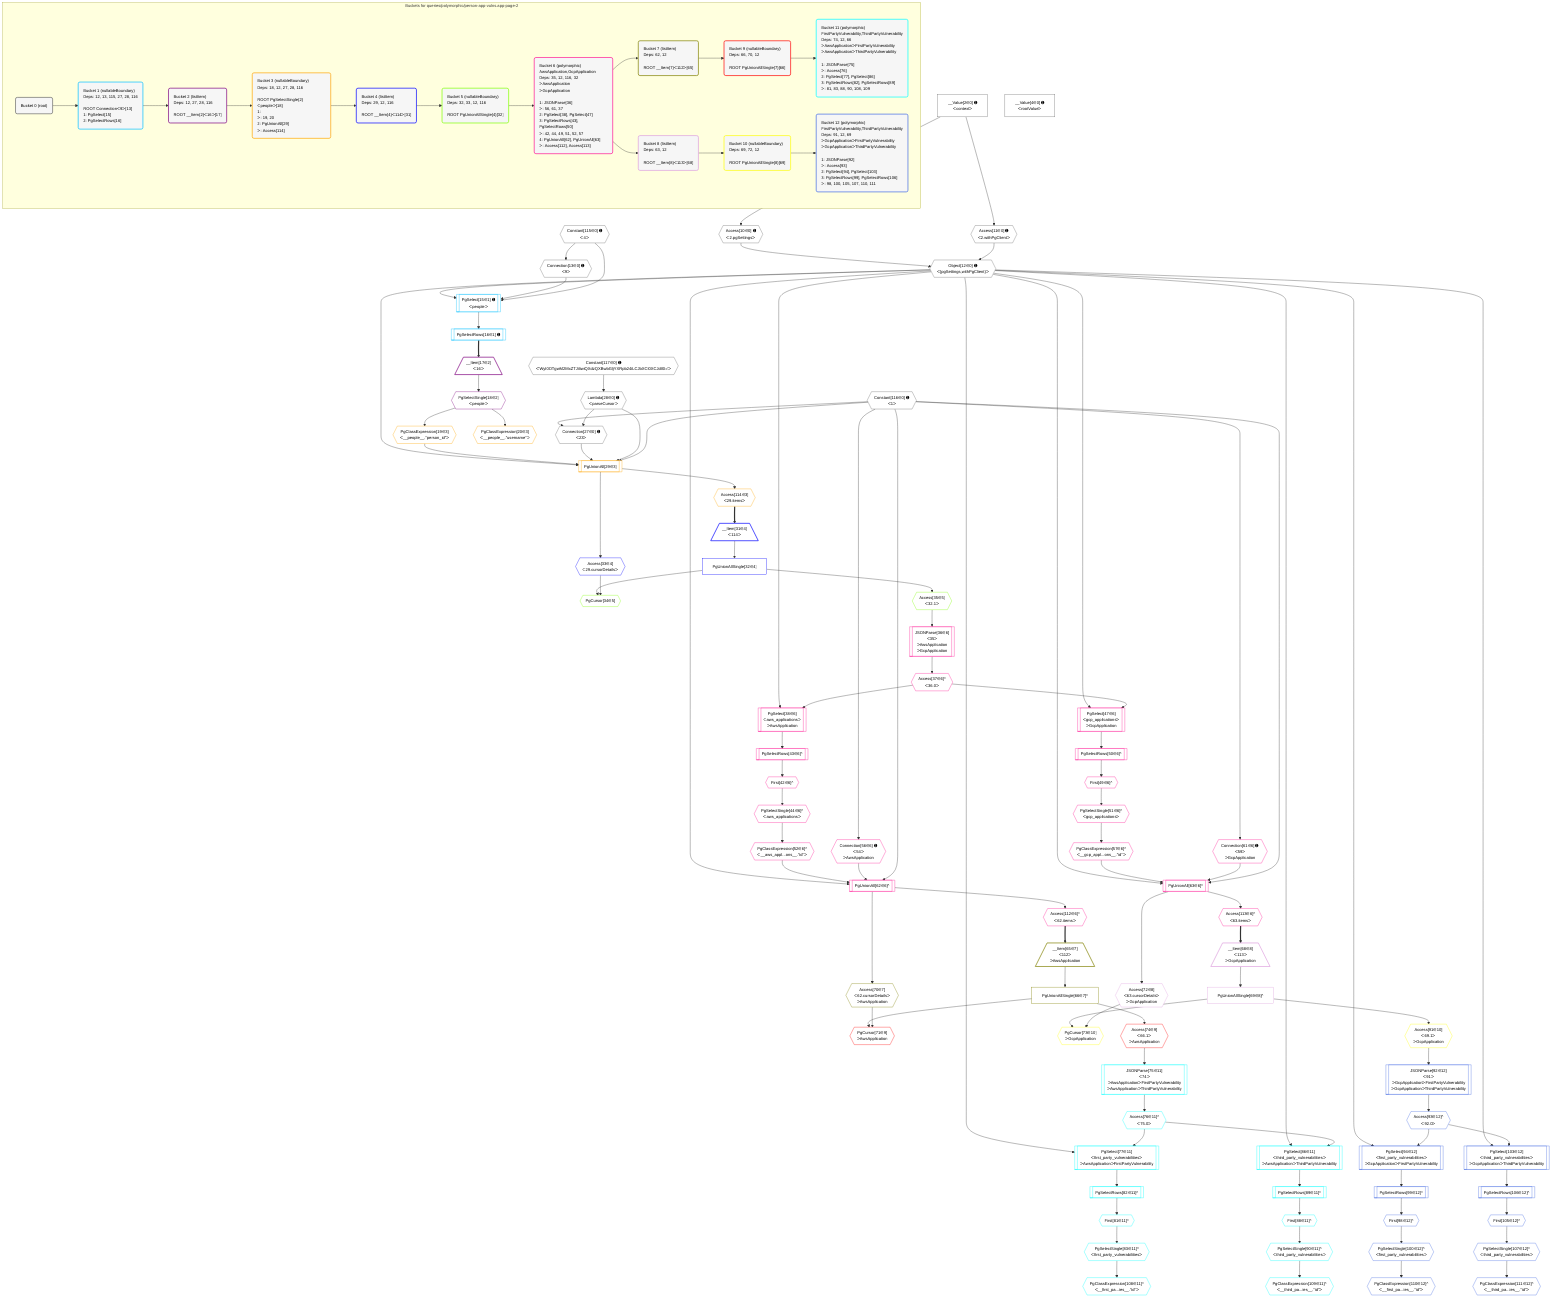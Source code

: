 %%{init: {'themeVariables': { 'fontSize': '12px'}}}%%
graph TD
    classDef path fill:#eee,stroke:#000,color:#000
    classDef plan fill:#fff,stroke-width:1px,color:#000
    classDef itemplan fill:#fff,stroke-width:2px,color:#000
    classDef unbatchedplan fill:#dff,stroke-width:1px,color:#000
    classDef sideeffectplan fill:#fcc,stroke-width:2px,color:#000
    classDef bucket fill:#f6f6f6,color:#000,stroke-width:2px,text-align:left

    subgraph "Buckets for queries/polymorphic/person-app-vulns.app-page-2"
    Bucket0("Bucket 0 (root)"):::bucket
    Bucket1("Bucket 1 (nullableBoundary)<br />Deps: 12, 13, 115, 27, 28, 116<br /><br />ROOT Connectionᐸ9ᐳ[13]<br />1: PgSelect[15]<br />2: PgSelectRows[16]"):::bucket
    Bucket2("Bucket 2 (listItem)<br />Deps: 12, 27, 28, 116<br /><br />ROOT __Item{2}ᐸ16ᐳ[17]"):::bucket
    Bucket3("Bucket 3 (nullableBoundary)<br />Deps: 18, 12, 27, 28, 116<br /><br />ROOT PgSelectSingle{2}ᐸpeopleᐳ[18]<br />1: <br />ᐳ: 19, 20<br />2: PgUnionAll[29]<br />ᐳ: Access[114]"):::bucket
    Bucket4("Bucket 4 (listItem)<br />Deps: 29, 12, 116<br /><br />ROOT __Item{4}ᐸ114ᐳ[31]"):::bucket
    Bucket5("Bucket 5 (nullableBoundary)<br />Deps: 32, 33, 12, 116<br /><br />ROOT PgUnionAllSingle{4}[32]"):::bucket
    Bucket6("Bucket 6 (polymorphic)<br />AwsApplication,GcpApplication<br />Deps: 35, 12, 116, 32<br />ᐳAwsApplication<br />ᐳGcpApplication<br /><br />1: JSONParse[36]<br />ᐳ: 56, 61, 37<br />2: PgSelect[38], PgSelect[47]<br />3: PgSelectRows[43], PgSelectRows[50]<br />ᐳ: 42, 44, 49, 51, 52, 57<br />4: PgUnionAll[62], PgUnionAll[63]<br />ᐳ: Access[112], Access[113]"):::bucket
    Bucket7("Bucket 7 (listItem)<br />Deps: 62, 12<br /><br />ROOT __Item{7}ᐸ112ᐳ[65]"):::bucket
    Bucket8("Bucket 8 (listItem)<br />Deps: 63, 12<br /><br />ROOT __Item{8}ᐸ113ᐳ[68]"):::bucket
    Bucket9("Bucket 9 (nullableBoundary)<br />Deps: 66, 70, 12<br /><br />ROOT PgUnionAllSingle{7}[66]"):::bucket
    Bucket10("Bucket 10 (nullableBoundary)<br />Deps: 69, 72, 12<br /><br />ROOT PgUnionAllSingle{8}[69]"):::bucket
    Bucket11("Bucket 11 (polymorphic)<br />FirstPartyVulnerability,ThirdPartyVulnerability<br />Deps: 74, 12, 66<br />ᐳAwsApplicationᐳFirstPartyVulnerability<br />ᐳAwsApplicationᐳThirdPartyVulnerability<br /><br />1: JSONParse[75]<br />ᐳ: Access[76]<br />2: PgSelect[77], PgSelect[86]<br />3: PgSelectRows[82], PgSelectRows[89]<br />ᐳ: 81, 83, 88, 90, 108, 109"):::bucket
    Bucket12("Bucket 12 (polymorphic)<br />FirstPartyVulnerability,ThirdPartyVulnerability<br />Deps: 91, 12, 69<br />ᐳGcpApplicationᐳFirstPartyVulnerability<br />ᐳGcpApplicationᐳThirdPartyVulnerability<br /><br />1: JSONParse[92]<br />ᐳ: Access[93]<br />2: PgSelect[94], PgSelect[103]<br />3: PgSelectRows[99], PgSelectRows[106]<br />ᐳ: 98, 100, 105, 107, 110, 111"):::bucket
    end
    Bucket0 --> Bucket1
    Bucket1 --> Bucket2
    Bucket2 --> Bucket3
    Bucket3 --> Bucket4
    Bucket4 --> Bucket5
    Bucket5 --> Bucket6
    Bucket6 --> Bucket7 & Bucket8
    Bucket7 --> Bucket9
    Bucket8 --> Bucket10
    Bucket9 --> Bucket11
    Bucket10 --> Bucket12

    %% plan dependencies
    Object12{{"Object[12∈0] ➊<br />ᐸ{pgSettings,withPgClient}ᐳ"}}:::plan
    Access10{{"Access[10∈0] ➊<br />ᐸ2.pgSettingsᐳ"}}:::plan
    Access11{{"Access[11∈0] ➊<br />ᐸ2.withPgClientᐳ"}}:::plan
    Access10 & Access11 --> Object12
    Connection27{{"Connection[27∈0] ➊<br />ᐸ23ᐳ"}}:::plan
    Constant116{{"Constant[116∈0] ➊<br />ᐸ1ᐳ"}}:::plan
    Lambda28{{"Lambda[28∈0] ➊<br />ᐸparseCursorᐳ"}}:::plan
    Constant116 & Lambda28 --> Connection27
    __Value2["__Value[2∈0] ➊<br />ᐸcontextᐳ"]:::plan
    __Value2 --> Access10
    __Value2 --> Access11
    Connection13{{"Connection[13∈0] ➊<br />ᐸ9ᐳ"}}:::plan
    Constant115{{"Constant[115∈0] ➊<br />ᐸ4ᐳ"}}:::plan
    Constant115 --> Connection13
    Constant117{{"Constant[117∈0] ➊<br />ᐸ'WyI0OTgwM2MxZTJiIiwiQXdzQXBwbGljYXRpb24iLCJbXCI0XCJdIl0='ᐳ"}}:::plan
    Constant117 --> Lambda28
    __Value4["__Value[4∈0] ➊<br />ᐸrootValueᐳ"]:::plan
    PgSelect15[["PgSelect[15∈1] ➊<br />ᐸpeopleᐳ"]]:::plan
    Object12 & Connection13 & Constant115 --> PgSelect15
    PgSelectRows16[["PgSelectRows[16∈1] ➊"]]:::plan
    PgSelect15 --> PgSelectRows16
    __Item17[/"__Item[17∈2]<br />ᐸ16ᐳ"\]:::itemplan
    PgSelectRows16 ==> __Item17
    PgSelectSingle18{{"PgSelectSingle[18∈2]<br />ᐸpeopleᐳ"}}:::plan
    __Item17 --> PgSelectSingle18
    PgUnionAll29[["PgUnionAll[29∈3]"]]:::plan
    PgClassExpression19{{"PgClassExpression[19∈3]<br />ᐸ__people__.”person_id”ᐳ"}}:::plan
    Object12 & PgClassExpression19 & Connection27 & Lambda28 & Constant116 --> PgUnionAll29
    PgSelectSingle18 --> PgClassExpression19
    PgClassExpression20{{"PgClassExpression[20∈3]<br />ᐸ__people__.”username”ᐳ"}}:::plan
    PgSelectSingle18 --> PgClassExpression20
    Access114{{"Access[114∈3]<br />ᐸ29.itemsᐳ"}}:::plan
    PgUnionAll29 --> Access114
    __Item31[/"__Item[31∈4]<br />ᐸ114ᐳ"\]:::itemplan
    Access114 ==> __Item31
    PgUnionAllSingle32["PgUnionAllSingle[32∈4]"]:::plan
    __Item31 --> PgUnionAllSingle32
    Access33{{"Access[33∈4]<br />ᐸ29.cursorDetailsᐳ"}}:::plan
    PgUnionAll29 --> Access33
    PgCursor34{{"PgCursor[34∈5]"}}:::plan
    PgUnionAllSingle32 & Access33 --> PgCursor34
    Access35{{"Access[35∈5]<br />ᐸ32.1ᐳ"}}:::plan
    PgUnionAllSingle32 --> Access35
    PgUnionAll62[["PgUnionAll[62∈6]^"]]:::plan
    PgClassExpression52{{"PgClassExpression[52∈6]^<br />ᐸ__aws_appl...ons__.”id”ᐳ"}}:::plan
    Connection56{{"Connection[56∈6] ➊<br />ᐸ54ᐳ<br />ᐳAwsApplication"}}:::plan
    Object12 & PgClassExpression52 & Connection56 & Constant116 --> PgUnionAll62
    PgUnionAll63[["PgUnionAll[63∈6]^"]]:::plan
    PgClassExpression57{{"PgClassExpression[57∈6]^<br />ᐸ__gcp_appl...ons__.”id”ᐳ"}}:::plan
    Connection61{{"Connection[61∈6] ➊<br />ᐸ59ᐳ<br />ᐳGcpApplication"}}:::plan
    Object12 & PgClassExpression57 & Connection61 & Constant116 --> PgUnionAll63
    PgSelect38[["PgSelect[38∈6]<br />ᐸaws_applicationsᐳ<br />ᐳAwsApplication"]]:::plan
    Access37{{"Access[37∈6]^<br />ᐸ36.0ᐳ"}}:::plan
    Object12 & Access37 --> PgSelect38
    PgSelect47[["PgSelect[47∈6]<br />ᐸgcp_applicationsᐳ<br />ᐳGcpApplication"]]:::plan
    Object12 & Access37 --> PgSelect47
    JSONParse36[["JSONParse[36∈6]<br />ᐸ35ᐳ<br />ᐳAwsApplication<br />ᐳGcpApplication"]]:::plan
    Access35 --> JSONParse36
    JSONParse36 --> Access37
    First42{{"First[42∈6]^"}}:::plan
    PgSelectRows43[["PgSelectRows[43∈6]^"]]:::plan
    PgSelectRows43 --> First42
    PgSelect38 --> PgSelectRows43
    PgSelectSingle44{{"PgSelectSingle[44∈6]^<br />ᐸaws_applicationsᐳ"}}:::plan
    First42 --> PgSelectSingle44
    First49{{"First[49∈6]^"}}:::plan
    PgSelectRows50[["PgSelectRows[50∈6]^"]]:::plan
    PgSelectRows50 --> First49
    PgSelect47 --> PgSelectRows50
    PgSelectSingle51{{"PgSelectSingle[51∈6]^<br />ᐸgcp_applicationsᐳ"}}:::plan
    First49 --> PgSelectSingle51
    PgSelectSingle44 --> PgClassExpression52
    Constant116 --> Connection56
    PgSelectSingle51 --> PgClassExpression57
    Constant116 --> Connection61
    Access112{{"Access[112∈6]^<br />ᐸ62.itemsᐳ"}}:::plan
    PgUnionAll62 --> Access112
    Access113{{"Access[113∈6]^<br />ᐸ63.itemsᐳ"}}:::plan
    PgUnionAll63 --> Access113
    __Item65[/"__Item[65∈7]<br />ᐸ112ᐳ<br />ᐳAwsApplication"\]:::itemplan
    Access112 ==> __Item65
    PgUnionAllSingle66["PgUnionAllSingle[66∈7]^"]:::plan
    __Item65 --> PgUnionAllSingle66
    Access70{{"Access[70∈7]<br />ᐸ62.cursorDetailsᐳ<br />ᐳAwsApplication"}}:::plan
    PgUnionAll62 --> Access70
    PgCursor71{{"PgCursor[71∈9]<br />ᐳAwsApplication"}}:::plan
    PgUnionAllSingle66 & Access70 --> PgCursor71
    Access74{{"Access[74∈9]<br />ᐸ66.1ᐳ<br />ᐳAwsApplication"}}:::plan
    PgUnionAllSingle66 --> Access74
    PgSelect77[["PgSelect[77∈11]<br />ᐸfirst_party_vulnerabilitiesᐳ<br />ᐳAwsApplicationᐳFirstPartyVulnerability"]]:::plan
    Access76{{"Access[76∈11]^<br />ᐸ75.0ᐳ"}}:::plan
    Object12 & Access76 --> PgSelect77
    PgSelect86[["PgSelect[86∈11]<br />ᐸthird_party_vulnerabilitiesᐳ<br />ᐳAwsApplicationᐳThirdPartyVulnerability"]]:::plan
    Object12 & Access76 --> PgSelect86
    JSONParse75[["JSONParse[75∈11]<br />ᐸ74ᐳ<br />ᐳAwsApplicationᐳFirstPartyVulnerability<br />ᐳAwsApplicationᐳThirdPartyVulnerability"]]:::plan
    Access74 --> JSONParse75
    JSONParse75 --> Access76
    First81{{"First[81∈11]^"}}:::plan
    PgSelectRows82[["PgSelectRows[82∈11]^"]]:::plan
    PgSelectRows82 --> First81
    PgSelect77 --> PgSelectRows82
    PgSelectSingle83{{"PgSelectSingle[83∈11]^<br />ᐸfirst_party_vulnerabilitiesᐳ"}}:::plan
    First81 --> PgSelectSingle83
    First88{{"First[88∈11]^"}}:::plan
    PgSelectRows89[["PgSelectRows[89∈11]^"]]:::plan
    PgSelectRows89 --> First88
    PgSelect86 --> PgSelectRows89
    PgSelectSingle90{{"PgSelectSingle[90∈11]^<br />ᐸthird_party_vulnerabilitiesᐳ"}}:::plan
    First88 --> PgSelectSingle90
    PgClassExpression108{{"PgClassExpression[108∈11]^<br />ᐸ__first_pa...ies__.”id”ᐳ"}}:::plan
    PgSelectSingle83 --> PgClassExpression108
    PgClassExpression109{{"PgClassExpression[109∈11]^<br />ᐸ__third_pa...ies__.”id”ᐳ"}}:::plan
    PgSelectSingle90 --> PgClassExpression109
    __Item68[/"__Item[68∈8]<br />ᐸ113ᐳ<br />ᐳGcpApplication"\]:::itemplan
    Access113 ==> __Item68
    PgUnionAllSingle69["PgUnionAllSingle[69∈8]^"]:::plan
    __Item68 --> PgUnionAllSingle69
    Access72{{"Access[72∈8]<br />ᐸ63.cursorDetailsᐳ<br />ᐳGcpApplication"}}:::plan
    PgUnionAll63 --> Access72
    PgCursor73{{"PgCursor[73∈10]<br />ᐳGcpApplication"}}:::plan
    PgUnionAllSingle69 & Access72 --> PgCursor73
    Access91{{"Access[91∈10]<br />ᐸ69.1ᐳ<br />ᐳGcpApplication"}}:::plan
    PgUnionAllSingle69 --> Access91
    PgSelect94[["PgSelect[94∈12]<br />ᐸfirst_party_vulnerabilitiesᐳ<br />ᐳGcpApplicationᐳFirstPartyVulnerability"]]:::plan
    Access93{{"Access[93∈12]^<br />ᐸ92.0ᐳ"}}:::plan
    Object12 & Access93 --> PgSelect94
    PgSelect103[["PgSelect[103∈12]<br />ᐸthird_party_vulnerabilitiesᐳ<br />ᐳGcpApplicationᐳThirdPartyVulnerability"]]:::plan
    Object12 & Access93 --> PgSelect103
    JSONParse92[["JSONParse[92∈12]<br />ᐸ91ᐳ<br />ᐳGcpApplicationᐳFirstPartyVulnerability<br />ᐳGcpApplicationᐳThirdPartyVulnerability"]]:::plan
    Access91 --> JSONParse92
    JSONParse92 --> Access93
    First98{{"First[98∈12]^"}}:::plan
    PgSelectRows99[["PgSelectRows[99∈12]^"]]:::plan
    PgSelectRows99 --> First98
    PgSelect94 --> PgSelectRows99
    PgSelectSingle100{{"PgSelectSingle[100∈12]^<br />ᐸfirst_party_vulnerabilitiesᐳ"}}:::plan
    First98 --> PgSelectSingle100
    First105{{"First[105∈12]^"}}:::plan
    PgSelectRows106[["PgSelectRows[106∈12]^"]]:::plan
    PgSelectRows106 --> First105
    PgSelect103 --> PgSelectRows106
    PgSelectSingle107{{"PgSelectSingle[107∈12]^<br />ᐸthird_party_vulnerabilitiesᐳ"}}:::plan
    First105 --> PgSelectSingle107
    PgClassExpression110{{"PgClassExpression[110∈12]^<br />ᐸ__first_pa...ies__.”id”ᐳ"}}:::plan
    PgSelectSingle100 --> PgClassExpression110
    PgClassExpression111{{"PgClassExpression[111∈12]^<br />ᐸ__third_pa...ies__.”id”ᐳ"}}:::plan
    PgSelectSingle107 --> PgClassExpression111

    %% define steps
    classDef bucket0 stroke:#696969
    class Bucket0,__Value2,__Value4,Access10,Access11,Object12,Connection13,Connection27,Lambda28,Constant115,Constant116,Constant117 bucket0
    classDef bucket1 stroke:#00bfff
    class Bucket1,PgSelect15,PgSelectRows16 bucket1
    classDef bucket2 stroke:#7f007f
    class Bucket2,__Item17,PgSelectSingle18 bucket2
    classDef bucket3 stroke:#ffa500
    class Bucket3,PgClassExpression19,PgClassExpression20,PgUnionAll29,Access114 bucket3
    classDef bucket4 stroke:#0000ff
    class Bucket4,__Item31,PgUnionAllSingle32,Access33 bucket4
    classDef bucket5 stroke:#7fff00
    class Bucket5,PgCursor34,Access35 bucket5
    classDef bucket6 stroke:#ff1493
    class Bucket6,JSONParse36,Access37,PgSelect38,First42,PgSelectRows43,PgSelectSingle44,PgSelect47,First49,PgSelectRows50,PgSelectSingle51,PgClassExpression52,Connection56,PgClassExpression57,Connection61,PgUnionAll62,PgUnionAll63,Access112,Access113 bucket6
    classDef bucket7 stroke:#808000
    class Bucket7,__Item65,PgUnionAllSingle66,Access70 bucket7
    classDef bucket8 stroke:#dda0dd
    class Bucket8,__Item68,PgUnionAllSingle69,Access72 bucket8
    classDef bucket9 stroke:#ff0000
    class Bucket9,PgCursor71,Access74 bucket9
    classDef bucket10 stroke:#ffff00
    class Bucket10,PgCursor73,Access91 bucket10
    classDef bucket11 stroke:#00ffff
    class Bucket11,JSONParse75,Access76,PgSelect77,First81,PgSelectRows82,PgSelectSingle83,PgSelect86,First88,PgSelectRows89,PgSelectSingle90,PgClassExpression108,PgClassExpression109 bucket11
    classDef bucket12 stroke:#4169e1
    class Bucket12,JSONParse92,Access93,PgSelect94,First98,PgSelectRows99,PgSelectSingle100,PgSelect103,First105,PgSelectRows106,PgSelectSingle107,PgClassExpression110,PgClassExpression111 bucket12